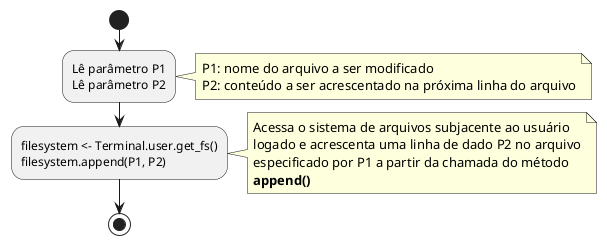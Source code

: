 @startuml terminal_APA
start
  :Lê parâmetro P1
  Lê parâmetro P2;
  note right
    P1: nome do arquivo a ser modificado
    P2: conteúdo a ser acrescentado na próxima linha do arquivo
  end note
  :filesystem <- Terminal.user.get_fs()
  filesystem.append(P1, P2);
  note right
    Acessa o sistema de arquivos subjacente ao usuário
    logado e acrescenta uma linha de dado P2 no arquivo
    especificado por P1 a partir da chamada do método 
    **append()**
  end note
stop
@enduml
